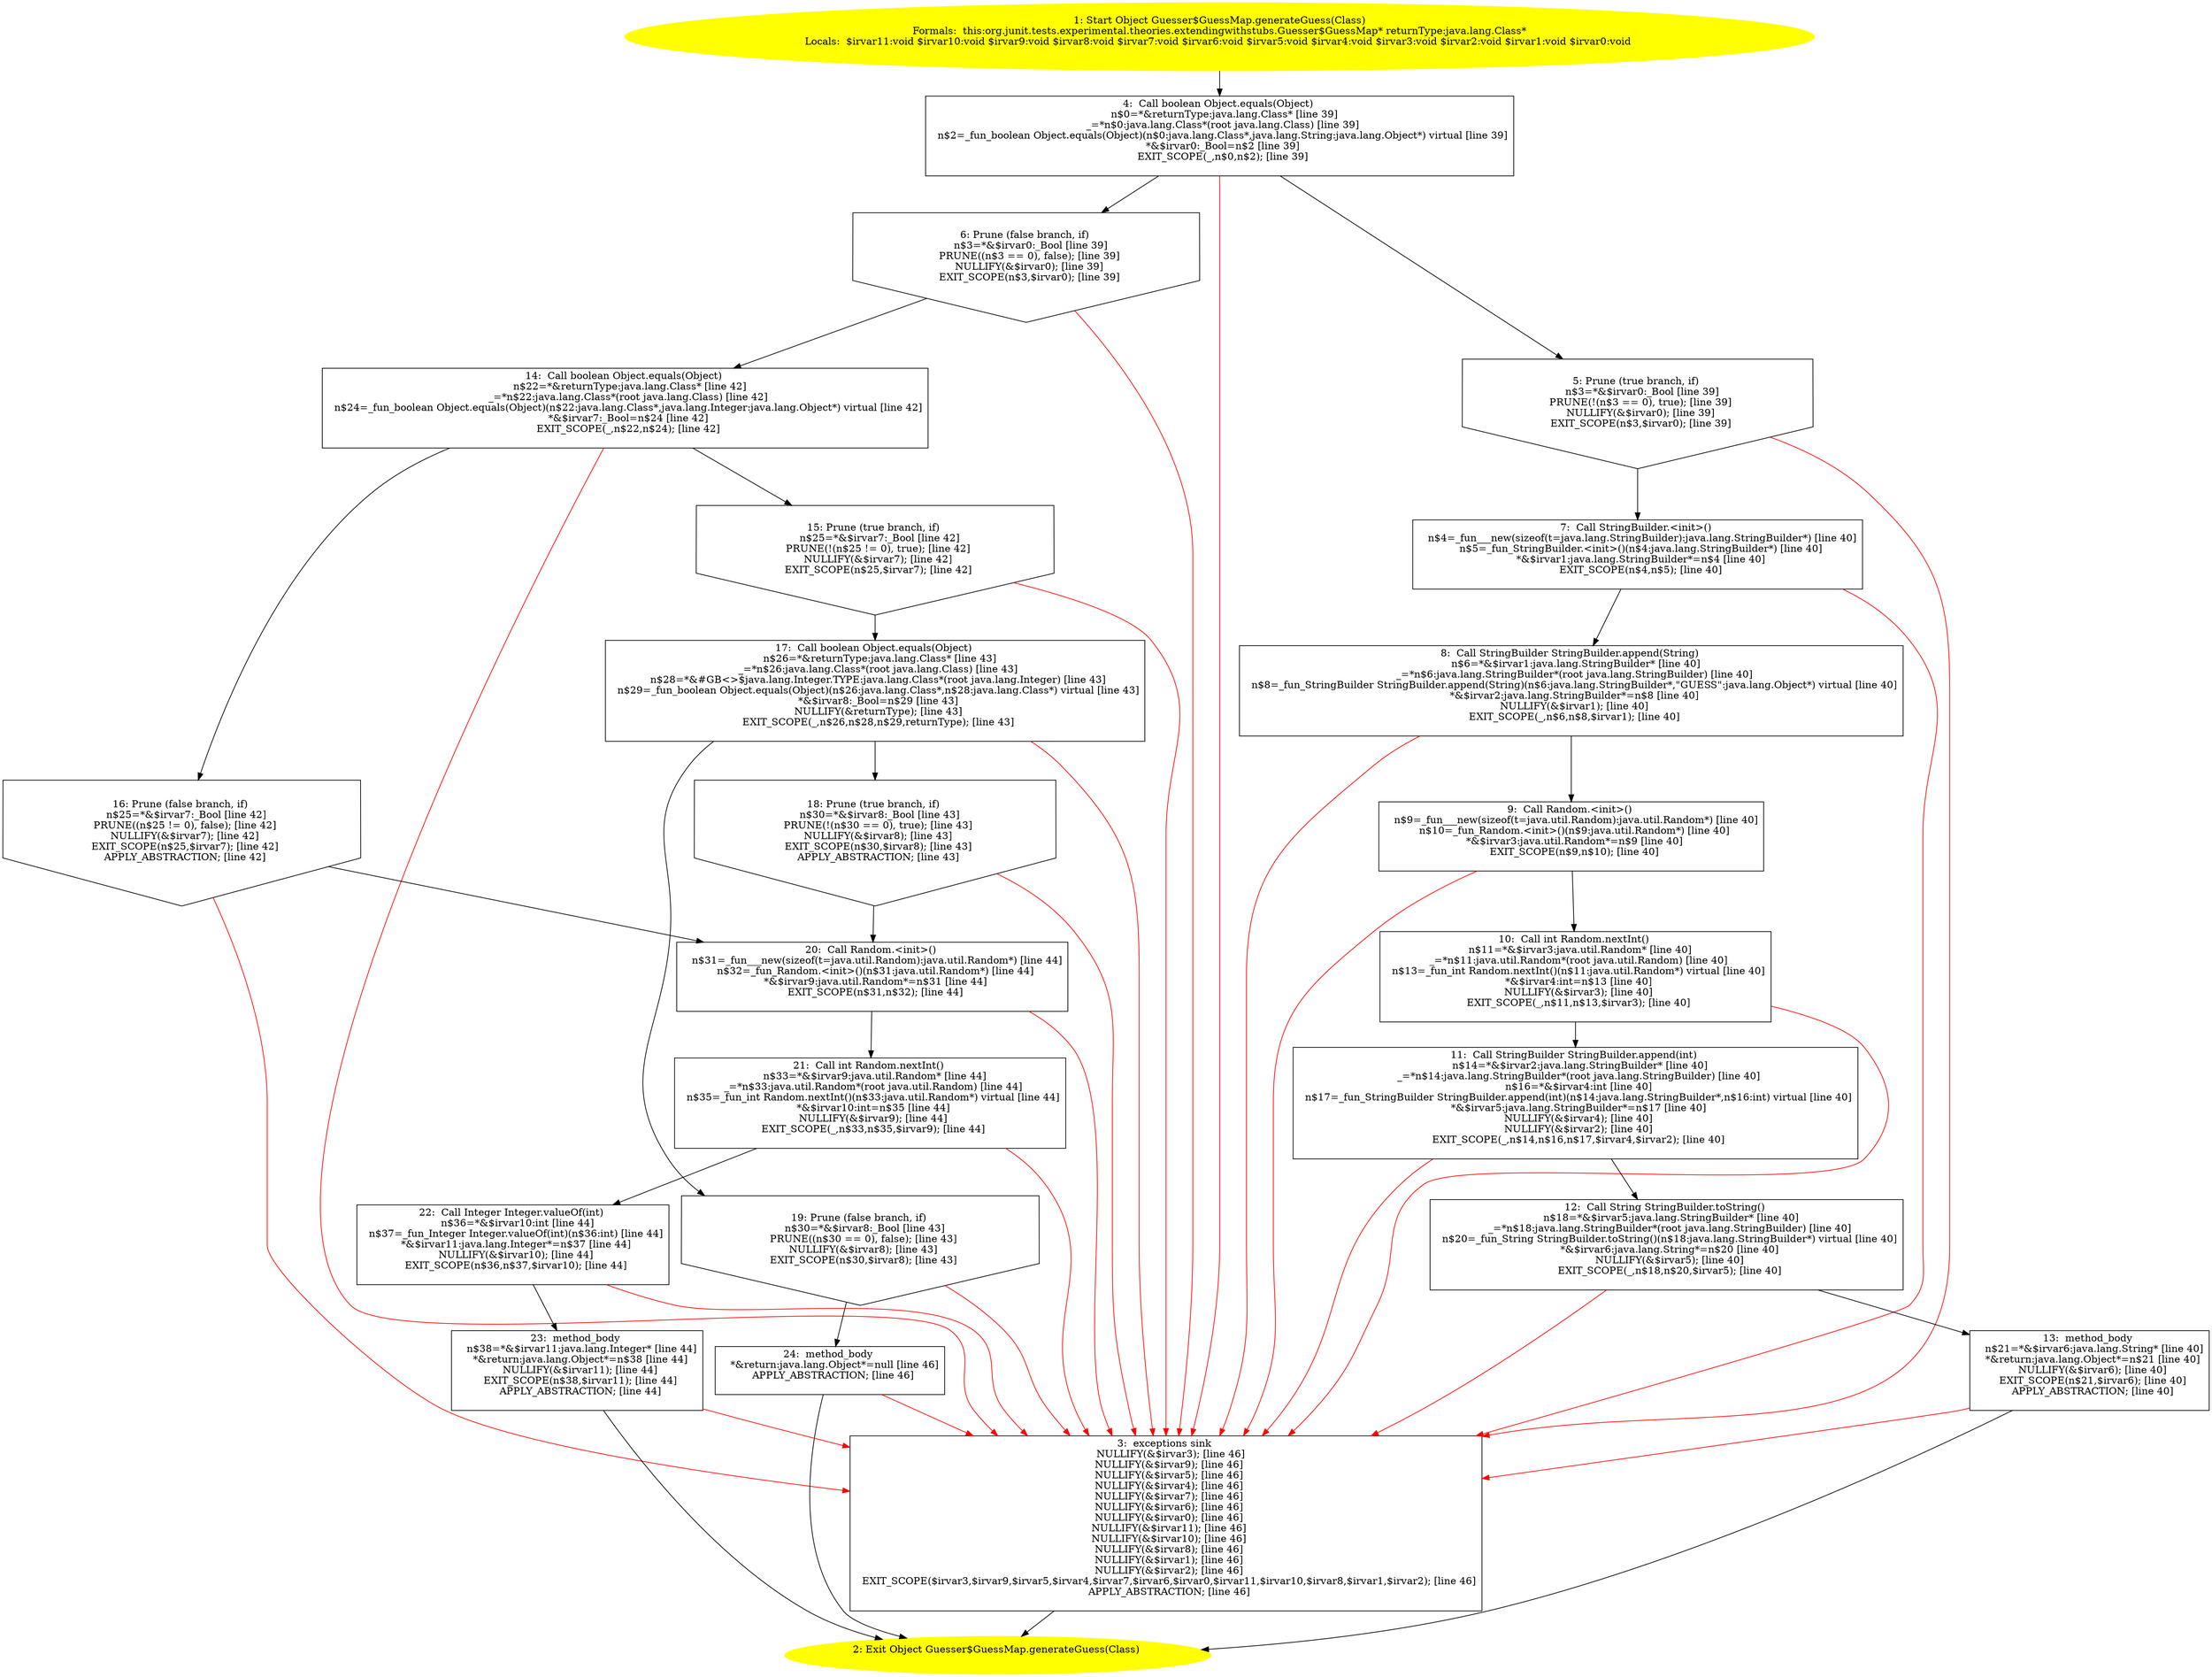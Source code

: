 /* @generated */
digraph cfg {
"org.junit.tests.experimental.theories.extendingwithstubs.Guesser$GuessMap.generateGuess(java.lang.Cl.4af64a1e115c1cb438228abba3172289_1" [label="1: Start Object Guesser$GuessMap.generateGuess(Class)\nFormals:  this:org.junit.tests.experimental.theories.extendingwithstubs.Guesser$GuessMap* returnType:java.lang.Class*\nLocals:  $irvar11:void $irvar10:void $irvar9:void $irvar8:void $irvar7:void $irvar6:void $irvar5:void $irvar4:void $irvar3:void $irvar2:void $irvar1:void $irvar0:void \n  " color=yellow style=filled]
	

	 "org.junit.tests.experimental.theories.extendingwithstubs.Guesser$GuessMap.generateGuess(java.lang.Cl.4af64a1e115c1cb438228abba3172289_1" -> "org.junit.tests.experimental.theories.extendingwithstubs.Guesser$GuessMap.generateGuess(java.lang.Cl.4af64a1e115c1cb438228abba3172289_4" ;
"org.junit.tests.experimental.theories.extendingwithstubs.Guesser$GuessMap.generateGuess(java.lang.Cl.4af64a1e115c1cb438228abba3172289_2" [label="2: Exit Object Guesser$GuessMap.generateGuess(Class) \n  " color=yellow style=filled]
	

"org.junit.tests.experimental.theories.extendingwithstubs.Guesser$GuessMap.generateGuess(java.lang.Cl.4af64a1e115c1cb438228abba3172289_3" [label="3:  exceptions sink \n   NULLIFY(&$irvar3); [line 46]\n  NULLIFY(&$irvar9); [line 46]\n  NULLIFY(&$irvar5); [line 46]\n  NULLIFY(&$irvar4); [line 46]\n  NULLIFY(&$irvar7); [line 46]\n  NULLIFY(&$irvar6); [line 46]\n  NULLIFY(&$irvar0); [line 46]\n  NULLIFY(&$irvar11); [line 46]\n  NULLIFY(&$irvar10); [line 46]\n  NULLIFY(&$irvar8); [line 46]\n  NULLIFY(&$irvar1); [line 46]\n  NULLIFY(&$irvar2); [line 46]\n  EXIT_SCOPE($irvar3,$irvar9,$irvar5,$irvar4,$irvar7,$irvar6,$irvar0,$irvar11,$irvar10,$irvar8,$irvar1,$irvar2); [line 46]\n  APPLY_ABSTRACTION; [line 46]\n " shape="box"]
	

	 "org.junit.tests.experimental.theories.extendingwithstubs.Guesser$GuessMap.generateGuess(java.lang.Cl.4af64a1e115c1cb438228abba3172289_3" -> "org.junit.tests.experimental.theories.extendingwithstubs.Guesser$GuessMap.generateGuess(java.lang.Cl.4af64a1e115c1cb438228abba3172289_2" ;
"org.junit.tests.experimental.theories.extendingwithstubs.Guesser$GuessMap.generateGuess(java.lang.Cl.4af64a1e115c1cb438228abba3172289_4" [label="4:  Call boolean Object.equals(Object) \n   n$0=*&returnType:java.lang.Class* [line 39]\n  _=*n$0:java.lang.Class*(root java.lang.Class) [line 39]\n  n$2=_fun_boolean Object.equals(Object)(n$0:java.lang.Class*,java.lang.String:java.lang.Object*) virtual [line 39]\n  *&$irvar0:_Bool=n$2 [line 39]\n  EXIT_SCOPE(_,n$0,n$2); [line 39]\n " shape="box"]
	

	 "org.junit.tests.experimental.theories.extendingwithstubs.Guesser$GuessMap.generateGuess(java.lang.Cl.4af64a1e115c1cb438228abba3172289_4" -> "org.junit.tests.experimental.theories.extendingwithstubs.Guesser$GuessMap.generateGuess(java.lang.Cl.4af64a1e115c1cb438228abba3172289_5" ;
	 "org.junit.tests.experimental.theories.extendingwithstubs.Guesser$GuessMap.generateGuess(java.lang.Cl.4af64a1e115c1cb438228abba3172289_4" -> "org.junit.tests.experimental.theories.extendingwithstubs.Guesser$GuessMap.generateGuess(java.lang.Cl.4af64a1e115c1cb438228abba3172289_6" ;
	 "org.junit.tests.experimental.theories.extendingwithstubs.Guesser$GuessMap.generateGuess(java.lang.Cl.4af64a1e115c1cb438228abba3172289_4" -> "org.junit.tests.experimental.theories.extendingwithstubs.Guesser$GuessMap.generateGuess(java.lang.Cl.4af64a1e115c1cb438228abba3172289_3" [color="red" ];
"org.junit.tests.experimental.theories.extendingwithstubs.Guesser$GuessMap.generateGuess(java.lang.Cl.4af64a1e115c1cb438228abba3172289_5" [label="5: Prune (true branch, if) \n   n$3=*&$irvar0:_Bool [line 39]\n  PRUNE(!(n$3 == 0), true); [line 39]\n  NULLIFY(&$irvar0); [line 39]\n  EXIT_SCOPE(n$3,$irvar0); [line 39]\n " shape="invhouse"]
	

	 "org.junit.tests.experimental.theories.extendingwithstubs.Guesser$GuessMap.generateGuess(java.lang.Cl.4af64a1e115c1cb438228abba3172289_5" -> "org.junit.tests.experimental.theories.extendingwithstubs.Guesser$GuessMap.generateGuess(java.lang.Cl.4af64a1e115c1cb438228abba3172289_7" ;
	 "org.junit.tests.experimental.theories.extendingwithstubs.Guesser$GuessMap.generateGuess(java.lang.Cl.4af64a1e115c1cb438228abba3172289_5" -> "org.junit.tests.experimental.theories.extendingwithstubs.Guesser$GuessMap.generateGuess(java.lang.Cl.4af64a1e115c1cb438228abba3172289_3" [color="red" ];
"org.junit.tests.experimental.theories.extendingwithstubs.Guesser$GuessMap.generateGuess(java.lang.Cl.4af64a1e115c1cb438228abba3172289_6" [label="6: Prune (false branch, if) \n   n$3=*&$irvar0:_Bool [line 39]\n  PRUNE((n$3 == 0), false); [line 39]\n  NULLIFY(&$irvar0); [line 39]\n  EXIT_SCOPE(n$3,$irvar0); [line 39]\n " shape="invhouse"]
	

	 "org.junit.tests.experimental.theories.extendingwithstubs.Guesser$GuessMap.generateGuess(java.lang.Cl.4af64a1e115c1cb438228abba3172289_6" -> "org.junit.tests.experimental.theories.extendingwithstubs.Guesser$GuessMap.generateGuess(java.lang.Cl.4af64a1e115c1cb438228abba3172289_14" ;
	 "org.junit.tests.experimental.theories.extendingwithstubs.Guesser$GuessMap.generateGuess(java.lang.Cl.4af64a1e115c1cb438228abba3172289_6" -> "org.junit.tests.experimental.theories.extendingwithstubs.Guesser$GuessMap.generateGuess(java.lang.Cl.4af64a1e115c1cb438228abba3172289_3" [color="red" ];
"org.junit.tests.experimental.theories.extendingwithstubs.Guesser$GuessMap.generateGuess(java.lang.Cl.4af64a1e115c1cb438228abba3172289_7" [label="7:  Call StringBuilder.<init>() \n   n$4=_fun___new(sizeof(t=java.lang.StringBuilder):java.lang.StringBuilder*) [line 40]\n  n$5=_fun_StringBuilder.<init>()(n$4:java.lang.StringBuilder*) [line 40]\n  *&$irvar1:java.lang.StringBuilder*=n$4 [line 40]\n  EXIT_SCOPE(n$4,n$5); [line 40]\n " shape="box"]
	

	 "org.junit.tests.experimental.theories.extendingwithstubs.Guesser$GuessMap.generateGuess(java.lang.Cl.4af64a1e115c1cb438228abba3172289_7" -> "org.junit.tests.experimental.theories.extendingwithstubs.Guesser$GuessMap.generateGuess(java.lang.Cl.4af64a1e115c1cb438228abba3172289_8" ;
	 "org.junit.tests.experimental.theories.extendingwithstubs.Guesser$GuessMap.generateGuess(java.lang.Cl.4af64a1e115c1cb438228abba3172289_7" -> "org.junit.tests.experimental.theories.extendingwithstubs.Guesser$GuessMap.generateGuess(java.lang.Cl.4af64a1e115c1cb438228abba3172289_3" [color="red" ];
"org.junit.tests.experimental.theories.extendingwithstubs.Guesser$GuessMap.generateGuess(java.lang.Cl.4af64a1e115c1cb438228abba3172289_8" [label="8:  Call StringBuilder StringBuilder.append(String) \n   n$6=*&$irvar1:java.lang.StringBuilder* [line 40]\n  _=*n$6:java.lang.StringBuilder*(root java.lang.StringBuilder) [line 40]\n  n$8=_fun_StringBuilder StringBuilder.append(String)(n$6:java.lang.StringBuilder*,\"GUESS\":java.lang.Object*) virtual [line 40]\n  *&$irvar2:java.lang.StringBuilder*=n$8 [line 40]\n  NULLIFY(&$irvar1); [line 40]\n  EXIT_SCOPE(_,n$6,n$8,$irvar1); [line 40]\n " shape="box"]
	

	 "org.junit.tests.experimental.theories.extendingwithstubs.Guesser$GuessMap.generateGuess(java.lang.Cl.4af64a1e115c1cb438228abba3172289_8" -> "org.junit.tests.experimental.theories.extendingwithstubs.Guesser$GuessMap.generateGuess(java.lang.Cl.4af64a1e115c1cb438228abba3172289_9" ;
	 "org.junit.tests.experimental.theories.extendingwithstubs.Guesser$GuessMap.generateGuess(java.lang.Cl.4af64a1e115c1cb438228abba3172289_8" -> "org.junit.tests.experimental.theories.extendingwithstubs.Guesser$GuessMap.generateGuess(java.lang.Cl.4af64a1e115c1cb438228abba3172289_3" [color="red" ];
"org.junit.tests.experimental.theories.extendingwithstubs.Guesser$GuessMap.generateGuess(java.lang.Cl.4af64a1e115c1cb438228abba3172289_9" [label="9:  Call Random.<init>() \n   n$9=_fun___new(sizeof(t=java.util.Random):java.util.Random*) [line 40]\n  n$10=_fun_Random.<init>()(n$9:java.util.Random*) [line 40]\n  *&$irvar3:java.util.Random*=n$9 [line 40]\n  EXIT_SCOPE(n$9,n$10); [line 40]\n " shape="box"]
	

	 "org.junit.tests.experimental.theories.extendingwithstubs.Guesser$GuessMap.generateGuess(java.lang.Cl.4af64a1e115c1cb438228abba3172289_9" -> "org.junit.tests.experimental.theories.extendingwithstubs.Guesser$GuessMap.generateGuess(java.lang.Cl.4af64a1e115c1cb438228abba3172289_10" ;
	 "org.junit.tests.experimental.theories.extendingwithstubs.Guesser$GuessMap.generateGuess(java.lang.Cl.4af64a1e115c1cb438228abba3172289_9" -> "org.junit.tests.experimental.theories.extendingwithstubs.Guesser$GuessMap.generateGuess(java.lang.Cl.4af64a1e115c1cb438228abba3172289_3" [color="red" ];
"org.junit.tests.experimental.theories.extendingwithstubs.Guesser$GuessMap.generateGuess(java.lang.Cl.4af64a1e115c1cb438228abba3172289_10" [label="10:  Call int Random.nextInt() \n   n$11=*&$irvar3:java.util.Random* [line 40]\n  _=*n$11:java.util.Random*(root java.util.Random) [line 40]\n  n$13=_fun_int Random.nextInt()(n$11:java.util.Random*) virtual [line 40]\n  *&$irvar4:int=n$13 [line 40]\n  NULLIFY(&$irvar3); [line 40]\n  EXIT_SCOPE(_,n$11,n$13,$irvar3); [line 40]\n " shape="box"]
	

	 "org.junit.tests.experimental.theories.extendingwithstubs.Guesser$GuessMap.generateGuess(java.lang.Cl.4af64a1e115c1cb438228abba3172289_10" -> "org.junit.tests.experimental.theories.extendingwithstubs.Guesser$GuessMap.generateGuess(java.lang.Cl.4af64a1e115c1cb438228abba3172289_11" ;
	 "org.junit.tests.experimental.theories.extendingwithstubs.Guesser$GuessMap.generateGuess(java.lang.Cl.4af64a1e115c1cb438228abba3172289_10" -> "org.junit.tests.experimental.theories.extendingwithstubs.Guesser$GuessMap.generateGuess(java.lang.Cl.4af64a1e115c1cb438228abba3172289_3" [color="red" ];
"org.junit.tests.experimental.theories.extendingwithstubs.Guesser$GuessMap.generateGuess(java.lang.Cl.4af64a1e115c1cb438228abba3172289_11" [label="11:  Call StringBuilder StringBuilder.append(int) \n   n$14=*&$irvar2:java.lang.StringBuilder* [line 40]\n  _=*n$14:java.lang.StringBuilder*(root java.lang.StringBuilder) [line 40]\n  n$16=*&$irvar4:int [line 40]\n  n$17=_fun_StringBuilder StringBuilder.append(int)(n$14:java.lang.StringBuilder*,n$16:int) virtual [line 40]\n  *&$irvar5:java.lang.StringBuilder*=n$17 [line 40]\n  NULLIFY(&$irvar4); [line 40]\n  NULLIFY(&$irvar2); [line 40]\n  EXIT_SCOPE(_,n$14,n$16,n$17,$irvar4,$irvar2); [line 40]\n " shape="box"]
	

	 "org.junit.tests.experimental.theories.extendingwithstubs.Guesser$GuessMap.generateGuess(java.lang.Cl.4af64a1e115c1cb438228abba3172289_11" -> "org.junit.tests.experimental.theories.extendingwithstubs.Guesser$GuessMap.generateGuess(java.lang.Cl.4af64a1e115c1cb438228abba3172289_12" ;
	 "org.junit.tests.experimental.theories.extendingwithstubs.Guesser$GuessMap.generateGuess(java.lang.Cl.4af64a1e115c1cb438228abba3172289_11" -> "org.junit.tests.experimental.theories.extendingwithstubs.Guesser$GuessMap.generateGuess(java.lang.Cl.4af64a1e115c1cb438228abba3172289_3" [color="red" ];
"org.junit.tests.experimental.theories.extendingwithstubs.Guesser$GuessMap.generateGuess(java.lang.Cl.4af64a1e115c1cb438228abba3172289_12" [label="12:  Call String StringBuilder.toString() \n   n$18=*&$irvar5:java.lang.StringBuilder* [line 40]\n  _=*n$18:java.lang.StringBuilder*(root java.lang.StringBuilder) [line 40]\n  n$20=_fun_String StringBuilder.toString()(n$18:java.lang.StringBuilder*) virtual [line 40]\n  *&$irvar6:java.lang.String*=n$20 [line 40]\n  NULLIFY(&$irvar5); [line 40]\n  EXIT_SCOPE(_,n$18,n$20,$irvar5); [line 40]\n " shape="box"]
	

	 "org.junit.tests.experimental.theories.extendingwithstubs.Guesser$GuessMap.generateGuess(java.lang.Cl.4af64a1e115c1cb438228abba3172289_12" -> "org.junit.tests.experimental.theories.extendingwithstubs.Guesser$GuessMap.generateGuess(java.lang.Cl.4af64a1e115c1cb438228abba3172289_13" ;
	 "org.junit.tests.experimental.theories.extendingwithstubs.Guesser$GuessMap.generateGuess(java.lang.Cl.4af64a1e115c1cb438228abba3172289_12" -> "org.junit.tests.experimental.theories.extendingwithstubs.Guesser$GuessMap.generateGuess(java.lang.Cl.4af64a1e115c1cb438228abba3172289_3" [color="red" ];
"org.junit.tests.experimental.theories.extendingwithstubs.Guesser$GuessMap.generateGuess(java.lang.Cl.4af64a1e115c1cb438228abba3172289_13" [label="13:  method_body \n   n$21=*&$irvar6:java.lang.String* [line 40]\n  *&return:java.lang.Object*=n$21 [line 40]\n  NULLIFY(&$irvar6); [line 40]\n  EXIT_SCOPE(n$21,$irvar6); [line 40]\n  APPLY_ABSTRACTION; [line 40]\n " shape="box"]
	

	 "org.junit.tests.experimental.theories.extendingwithstubs.Guesser$GuessMap.generateGuess(java.lang.Cl.4af64a1e115c1cb438228abba3172289_13" -> "org.junit.tests.experimental.theories.extendingwithstubs.Guesser$GuessMap.generateGuess(java.lang.Cl.4af64a1e115c1cb438228abba3172289_2" ;
	 "org.junit.tests.experimental.theories.extendingwithstubs.Guesser$GuessMap.generateGuess(java.lang.Cl.4af64a1e115c1cb438228abba3172289_13" -> "org.junit.tests.experimental.theories.extendingwithstubs.Guesser$GuessMap.generateGuess(java.lang.Cl.4af64a1e115c1cb438228abba3172289_3" [color="red" ];
"org.junit.tests.experimental.theories.extendingwithstubs.Guesser$GuessMap.generateGuess(java.lang.Cl.4af64a1e115c1cb438228abba3172289_14" [label="14:  Call boolean Object.equals(Object) \n   n$22=*&returnType:java.lang.Class* [line 42]\n  _=*n$22:java.lang.Class*(root java.lang.Class) [line 42]\n  n$24=_fun_boolean Object.equals(Object)(n$22:java.lang.Class*,java.lang.Integer:java.lang.Object*) virtual [line 42]\n  *&$irvar7:_Bool=n$24 [line 42]\n  EXIT_SCOPE(_,n$22,n$24); [line 42]\n " shape="box"]
	

	 "org.junit.tests.experimental.theories.extendingwithstubs.Guesser$GuessMap.generateGuess(java.lang.Cl.4af64a1e115c1cb438228abba3172289_14" -> "org.junit.tests.experimental.theories.extendingwithstubs.Guesser$GuessMap.generateGuess(java.lang.Cl.4af64a1e115c1cb438228abba3172289_15" ;
	 "org.junit.tests.experimental.theories.extendingwithstubs.Guesser$GuessMap.generateGuess(java.lang.Cl.4af64a1e115c1cb438228abba3172289_14" -> "org.junit.tests.experimental.theories.extendingwithstubs.Guesser$GuessMap.generateGuess(java.lang.Cl.4af64a1e115c1cb438228abba3172289_16" ;
	 "org.junit.tests.experimental.theories.extendingwithstubs.Guesser$GuessMap.generateGuess(java.lang.Cl.4af64a1e115c1cb438228abba3172289_14" -> "org.junit.tests.experimental.theories.extendingwithstubs.Guesser$GuessMap.generateGuess(java.lang.Cl.4af64a1e115c1cb438228abba3172289_3" [color="red" ];
"org.junit.tests.experimental.theories.extendingwithstubs.Guesser$GuessMap.generateGuess(java.lang.Cl.4af64a1e115c1cb438228abba3172289_15" [label="15: Prune (true branch, if) \n   n$25=*&$irvar7:_Bool [line 42]\n  PRUNE(!(n$25 != 0), true); [line 42]\n  NULLIFY(&$irvar7); [line 42]\n  EXIT_SCOPE(n$25,$irvar7); [line 42]\n " shape="invhouse"]
	

	 "org.junit.tests.experimental.theories.extendingwithstubs.Guesser$GuessMap.generateGuess(java.lang.Cl.4af64a1e115c1cb438228abba3172289_15" -> "org.junit.tests.experimental.theories.extendingwithstubs.Guesser$GuessMap.generateGuess(java.lang.Cl.4af64a1e115c1cb438228abba3172289_17" ;
	 "org.junit.tests.experimental.theories.extendingwithstubs.Guesser$GuessMap.generateGuess(java.lang.Cl.4af64a1e115c1cb438228abba3172289_15" -> "org.junit.tests.experimental.theories.extendingwithstubs.Guesser$GuessMap.generateGuess(java.lang.Cl.4af64a1e115c1cb438228abba3172289_3" [color="red" ];
"org.junit.tests.experimental.theories.extendingwithstubs.Guesser$GuessMap.generateGuess(java.lang.Cl.4af64a1e115c1cb438228abba3172289_16" [label="16: Prune (false branch, if) \n   n$25=*&$irvar7:_Bool [line 42]\n  PRUNE((n$25 != 0), false); [line 42]\n  NULLIFY(&$irvar7); [line 42]\n  EXIT_SCOPE(n$25,$irvar7); [line 42]\n  APPLY_ABSTRACTION; [line 42]\n " shape="invhouse"]
	

	 "org.junit.tests.experimental.theories.extendingwithstubs.Guesser$GuessMap.generateGuess(java.lang.Cl.4af64a1e115c1cb438228abba3172289_16" -> "org.junit.tests.experimental.theories.extendingwithstubs.Guesser$GuessMap.generateGuess(java.lang.Cl.4af64a1e115c1cb438228abba3172289_20" ;
	 "org.junit.tests.experimental.theories.extendingwithstubs.Guesser$GuessMap.generateGuess(java.lang.Cl.4af64a1e115c1cb438228abba3172289_16" -> "org.junit.tests.experimental.theories.extendingwithstubs.Guesser$GuessMap.generateGuess(java.lang.Cl.4af64a1e115c1cb438228abba3172289_3" [color="red" ];
"org.junit.tests.experimental.theories.extendingwithstubs.Guesser$GuessMap.generateGuess(java.lang.Cl.4af64a1e115c1cb438228abba3172289_17" [label="17:  Call boolean Object.equals(Object) \n   n$26=*&returnType:java.lang.Class* [line 43]\n  _=*n$26:java.lang.Class*(root java.lang.Class) [line 43]\n  n$28=*&#GB<>$java.lang.Integer.TYPE:java.lang.Class*(root java.lang.Integer) [line 43]\n  n$29=_fun_boolean Object.equals(Object)(n$26:java.lang.Class*,n$28:java.lang.Class*) virtual [line 43]\n  *&$irvar8:_Bool=n$29 [line 43]\n  NULLIFY(&returnType); [line 43]\n  EXIT_SCOPE(_,n$26,n$28,n$29,returnType); [line 43]\n " shape="box"]
	

	 "org.junit.tests.experimental.theories.extendingwithstubs.Guesser$GuessMap.generateGuess(java.lang.Cl.4af64a1e115c1cb438228abba3172289_17" -> "org.junit.tests.experimental.theories.extendingwithstubs.Guesser$GuessMap.generateGuess(java.lang.Cl.4af64a1e115c1cb438228abba3172289_18" ;
	 "org.junit.tests.experimental.theories.extendingwithstubs.Guesser$GuessMap.generateGuess(java.lang.Cl.4af64a1e115c1cb438228abba3172289_17" -> "org.junit.tests.experimental.theories.extendingwithstubs.Guesser$GuessMap.generateGuess(java.lang.Cl.4af64a1e115c1cb438228abba3172289_19" ;
	 "org.junit.tests.experimental.theories.extendingwithstubs.Guesser$GuessMap.generateGuess(java.lang.Cl.4af64a1e115c1cb438228abba3172289_17" -> "org.junit.tests.experimental.theories.extendingwithstubs.Guesser$GuessMap.generateGuess(java.lang.Cl.4af64a1e115c1cb438228abba3172289_3" [color="red" ];
"org.junit.tests.experimental.theories.extendingwithstubs.Guesser$GuessMap.generateGuess(java.lang.Cl.4af64a1e115c1cb438228abba3172289_18" [label="18: Prune (true branch, if) \n   n$30=*&$irvar8:_Bool [line 43]\n  PRUNE(!(n$30 == 0), true); [line 43]\n  NULLIFY(&$irvar8); [line 43]\n  EXIT_SCOPE(n$30,$irvar8); [line 43]\n  APPLY_ABSTRACTION; [line 43]\n " shape="invhouse"]
	

	 "org.junit.tests.experimental.theories.extendingwithstubs.Guesser$GuessMap.generateGuess(java.lang.Cl.4af64a1e115c1cb438228abba3172289_18" -> "org.junit.tests.experimental.theories.extendingwithstubs.Guesser$GuessMap.generateGuess(java.lang.Cl.4af64a1e115c1cb438228abba3172289_20" ;
	 "org.junit.tests.experimental.theories.extendingwithstubs.Guesser$GuessMap.generateGuess(java.lang.Cl.4af64a1e115c1cb438228abba3172289_18" -> "org.junit.tests.experimental.theories.extendingwithstubs.Guesser$GuessMap.generateGuess(java.lang.Cl.4af64a1e115c1cb438228abba3172289_3" [color="red" ];
"org.junit.tests.experimental.theories.extendingwithstubs.Guesser$GuessMap.generateGuess(java.lang.Cl.4af64a1e115c1cb438228abba3172289_19" [label="19: Prune (false branch, if) \n   n$30=*&$irvar8:_Bool [line 43]\n  PRUNE((n$30 == 0), false); [line 43]\n  NULLIFY(&$irvar8); [line 43]\n  EXIT_SCOPE(n$30,$irvar8); [line 43]\n " shape="invhouse"]
	

	 "org.junit.tests.experimental.theories.extendingwithstubs.Guesser$GuessMap.generateGuess(java.lang.Cl.4af64a1e115c1cb438228abba3172289_19" -> "org.junit.tests.experimental.theories.extendingwithstubs.Guesser$GuessMap.generateGuess(java.lang.Cl.4af64a1e115c1cb438228abba3172289_24" ;
	 "org.junit.tests.experimental.theories.extendingwithstubs.Guesser$GuessMap.generateGuess(java.lang.Cl.4af64a1e115c1cb438228abba3172289_19" -> "org.junit.tests.experimental.theories.extendingwithstubs.Guesser$GuessMap.generateGuess(java.lang.Cl.4af64a1e115c1cb438228abba3172289_3" [color="red" ];
"org.junit.tests.experimental.theories.extendingwithstubs.Guesser$GuessMap.generateGuess(java.lang.Cl.4af64a1e115c1cb438228abba3172289_20" [label="20:  Call Random.<init>() \n   n$31=_fun___new(sizeof(t=java.util.Random):java.util.Random*) [line 44]\n  n$32=_fun_Random.<init>()(n$31:java.util.Random*) [line 44]\n  *&$irvar9:java.util.Random*=n$31 [line 44]\n  EXIT_SCOPE(n$31,n$32); [line 44]\n " shape="box"]
	

	 "org.junit.tests.experimental.theories.extendingwithstubs.Guesser$GuessMap.generateGuess(java.lang.Cl.4af64a1e115c1cb438228abba3172289_20" -> "org.junit.tests.experimental.theories.extendingwithstubs.Guesser$GuessMap.generateGuess(java.lang.Cl.4af64a1e115c1cb438228abba3172289_21" ;
	 "org.junit.tests.experimental.theories.extendingwithstubs.Guesser$GuessMap.generateGuess(java.lang.Cl.4af64a1e115c1cb438228abba3172289_20" -> "org.junit.tests.experimental.theories.extendingwithstubs.Guesser$GuessMap.generateGuess(java.lang.Cl.4af64a1e115c1cb438228abba3172289_3" [color="red" ];
"org.junit.tests.experimental.theories.extendingwithstubs.Guesser$GuessMap.generateGuess(java.lang.Cl.4af64a1e115c1cb438228abba3172289_21" [label="21:  Call int Random.nextInt() \n   n$33=*&$irvar9:java.util.Random* [line 44]\n  _=*n$33:java.util.Random*(root java.util.Random) [line 44]\n  n$35=_fun_int Random.nextInt()(n$33:java.util.Random*) virtual [line 44]\n  *&$irvar10:int=n$35 [line 44]\n  NULLIFY(&$irvar9); [line 44]\n  EXIT_SCOPE(_,n$33,n$35,$irvar9); [line 44]\n " shape="box"]
	

	 "org.junit.tests.experimental.theories.extendingwithstubs.Guesser$GuessMap.generateGuess(java.lang.Cl.4af64a1e115c1cb438228abba3172289_21" -> "org.junit.tests.experimental.theories.extendingwithstubs.Guesser$GuessMap.generateGuess(java.lang.Cl.4af64a1e115c1cb438228abba3172289_22" ;
	 "org.junit.tests.experimental.theories.extendingwithstubs.Guesser$GuessMap.generateGuess(java.lang.Cl.4af64a1e115c1cb438228abba3172289_21" -> "org.junit.tests.experimental.theories.extendingwithstubs.Guesser$GuessMap.generateGuess(java.lang.Cl.4af64a1e115c1cb438228abba3172289_3" [color="red" ];
"org.junit.tests.experimental.theories.extendingwithstubs.Guesser$GuessMap.generateGuess(java.lang.Cl.4af64a1e115c1cb438228abba3172289_22" [label="22:  Call Integer Integer.valueOf(int) \n   n$36=*&$irvar10:int [line 44]\n  n$37=_fun_Integer Integer.valueOf(int)(n$36:int) [line 44]\n  *&$irvar11:java.lang.Integer*=n$37 [line 44]\n  NULLIFY(&$irvar10); [line 44]\n  EXIT_SCOPE(n$36,n$37,$irvar10); [line 44]\n " shape="box"]
	

	 "org.junit.tests.experimental.theories.extendingwithstubs.Guesser$GuessMap.generateGuess(java.lang.Cl.4af64a1e115c1cb438228abba3172289_22" -> "org.junit.tests.experimental.theories.extendingwithstubs.Guesser$GuessMap.generateGuess(java.lang.Cl.4af64a1e115c1cb438228abba3172289_23" ;
	 "org.junit.tests.experimental.theories.extendingwithstubs.Guesser$GuessMap.generateGuess(java.lang.Cl.4af64a1e115c1cb438228abba3172289_22" -> "org.junit.tests.experimental.theories.extendingwithstubs.Guesser$GuessMap.generateGuess(java.lang.Cl.4af64a1e115c1cb438228abba3172289_3" [color="red" ];
"org.junit.tests.experimental.theories.extendingwithstubs.Guesser$GuessMap.generateGuess(java.lang.Cl.4af64a1e115c1cb438228abba3172289_23" [label="23:  method_body \n   n$38=*&$irvar11:java.lang.Integer* [line 44]\n  *&return:java.lang.Object*=n$38 [line 44]\n  NULLIFY(&$irvar11); [line 44]\n  EXIT_SCOPE(n$38,$irvar11); [line 44]\n  APPLY_ABSTRACTION; [line 44]\n " shape="box"]
	

	 "org.junit.tests.experimental.theories.extendingwithstubs.Guesser$GuessMap.generateGuess(java.lang.Cl.4af64a1e115c1cb438228abba3172289_23" -> "org.junit.tests.experimental.theories.extendingwithstubs.Guesser$GuessMap.generateGuess(java.lang.Cl.4af64a1e115c1cb438228abba3172289_2" ;
	 "org.junit.tests.experimental.theories.extendingwithstubs.Guesser$GuessMap.generateGuess(java.lang.Cl.4af64a1e115c1cb438228abba3172289_23" -> "org.junit.tests.experimental.theories.extendingwithstubs.Guesser$GuessMap.generateGuess(java.lang.Cl.4af64a1e115c1cb438228abba3172289_3" [color="red" ];
"org.junit.tests.experimental.theories.extendingwithstubs.Guesser$GuessMap.generateGuess(java.lang.Cl.4af64a1e115c1cb438228abba3172289_24" [label="24:  method_body \n   *&return:java.lang.Object*=null [line 46]\n  APPLY_ABSTRACTION; [line 46]\n " shape="box"]
	

	 "org.junit.tests.experimental.theories.extendingwithstubs.Guesser$GuessMap.generateGuess(java.lang.Cl.4af64a1e115c1cb438228abba3172289_24" -> "org.junit.tests.experimental.theories.extendingwithstubs.Guesser$GuessMap.generateGuess(java.lang.Cl.4af64a1e115c1cb438228abba3172289_2" ;
	 "org.junit.tests.experimental.theories.extendingwithstubs.Guesser$GuessMap.generateGuess(java.lang.Cl.4af64a1e115c1cb438228abba3172289_24" -> "org.junit.tests.experimental.theories.extendingwithstubs.Guesser$GuessMap.generateGuess(java.lang.Cl.4af64a1e115c1cb438228abba3172289_3" [color="red" ];
}

